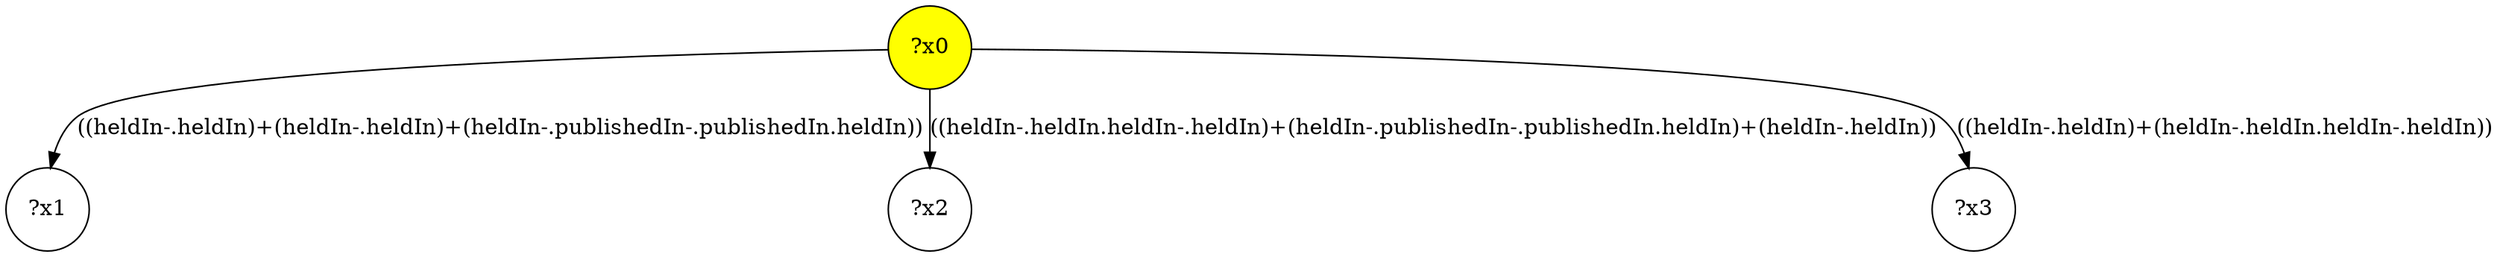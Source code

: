 digraph g {
	x0 [fillcolor="yellow", style="filled," shape=circle, label="?x0"];
	x1 [shape=circle, label="?x1"];
	x0 -> x1 [label="((heldIn-.heldIn)+(heldIn-.heldIn)+(heldIn-.publishedIn-.publishedIn.heldIn))"];
	x2 [shape=circle, label="?x2"];
	x0 -> x2 [label="((heldIn-.heldIn.heldIn-.heldIn)+(heldIn-.publishedIn-.publishedIn.heldIn)+(heldIn-.heldIn))"];
	x3 [shape=circle, label="?x3"];
	x0 -> x3 [label="((heldIn-.heldIn)+(heldIn-.heldIn.heldIn-.heldIn))"];
}

